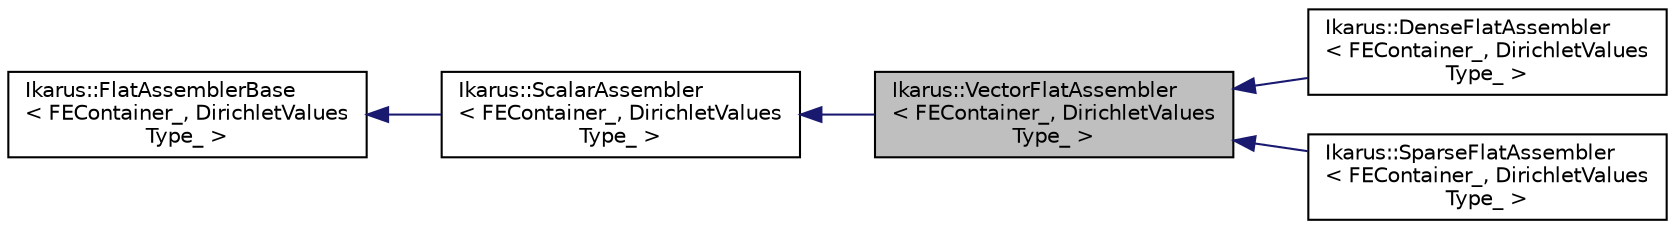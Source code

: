 digraph "Ikarus::VectorFlatAssembler&lt; FEContainer_, DirichletValuesType_ &gt;"
{
 // LATEX_PDF_SIZE
  edge [fontname="Helvetica",fontsize="10",labelfontname="Helvetica",labelfontsize="10"];
  node [fontname="Helvetica",fontsize="10",shape=record];
  rankdir="LR";
  Node1 [label="Ikarus::VectorFlatAssembler\l\< FEContainer_, DirichletValues\lType_ \>",height=0.2,width=0.4,color="black", fillcolor="grey75", style="filled", fontcolor="black",tooltip="VectorFlatAssembler assembles vector quantities using a flat basis Indexing strategy."];
  Node2 -> Node1 [dir="back",color="midnightblue",fontsize="10",style="solid",fontname="Helvetica"];
  Node2 [label="Ikarus::ScalarAssembler\l\< FEContainer_, DirichletValues\lType_ \>",height=0.2,width=0.4,color="black", fillcolor="white", style="filled",URL="$de/de4/a01135.html",tooltip="ScalarAssembler assembles scalar quantities."];
  Node3 -> Node2 [dir="back",color="midnightblue",fontsize="10",style="solid",fontname="Helvetica"];
  Node3 [label="Ikarus::FlatAssemblerBase\l\< FEContainer_, DirichletValues\lType_ \>",height=0.2,width=0.4,color="black", fillcolor="white", style="filled",URL="$d8/d84/a01131.html",tooltip="The FlatAssemblerBase takes care of common subtasks done by flat assemblers."];
  Node1 -> Node4 [dir="back",color="midnightblue",fontsize="10",style="solid",fontname="Helvetica"];
  Node4 [label="Ikarus::DenseFlatAssembler\l\< FEContainer_, DirichletValues\lType_ \>",height=0.2,width=0.4,color="black", fillcolor="white", style="filled",URL="$d8/ddb/a01147.html",tooltip="DenseFlatAssembler assembles matrix quantities using a flat basis Indexing strategy...."];
  Node1 -> Node5 [dir="back",color="midnightblue",fontsize="10",style="solid",fontname="Helvetica"];
  Node5 [label="Ikarus::SparseFlatAssembler\l\< FEContainer_, DirichletValues\lType_ \>",height=0.2,width=0.4,color="black", fillcolor="white", style="filled",URL="$db/db2/a01143.html",tooltip="SparseFlatAssembler assembles matrix quantities using a flat basis Indexing strategy...."];
}
